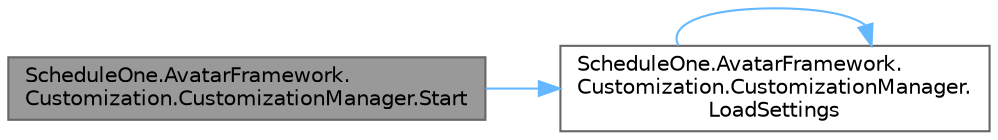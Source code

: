 digraph "ScheduleOne.AvatarFramework.Customization.CustomizationManager.Start"
{
 // LATEX_PDF_SIZE
  bgcolor="transparent";
  edge [fontname=Helvetica,fontsize=10,labelfontname=Helvetica,labelfontsize=10];
  node [fontname=Helvetica,fontsize=10,shape=box,height=0.2,width=0.4];
  rankdir="LR";
  Node1 [id="Node000001",label="ScheduleOne.AvatarFramework.\lCustomization.CustomizationManager.Start",height=0.2,width=0.4,color="gray40", fillcolor="grey60", style="filled", fontcolor="black",tooltip=" "];
  Node1 -> Node2 [id="edge1_Node000001_Node000002",color="steelblue1",style="solid",tooltip=" "];
  Node2 [id="Node000002",label="ScheduleOne.AvatarFramework.\lCustomization.CustomizationManager.\lLoadSettings",height=0.2,width=0.4,color="grey40", fillcolor="white", style="filled",URL="$class_schedule_one_1_1_avatar_framework_1_1_customization_1_1_customization_manager.html#aa35c7705e024819ac591ff698d1934a2",tooltip=" "];
  Node2 -> Node2 [id="edge2_Node000002_Node000002",color="steelblue1",style="solid",tooltip=" "];
}
